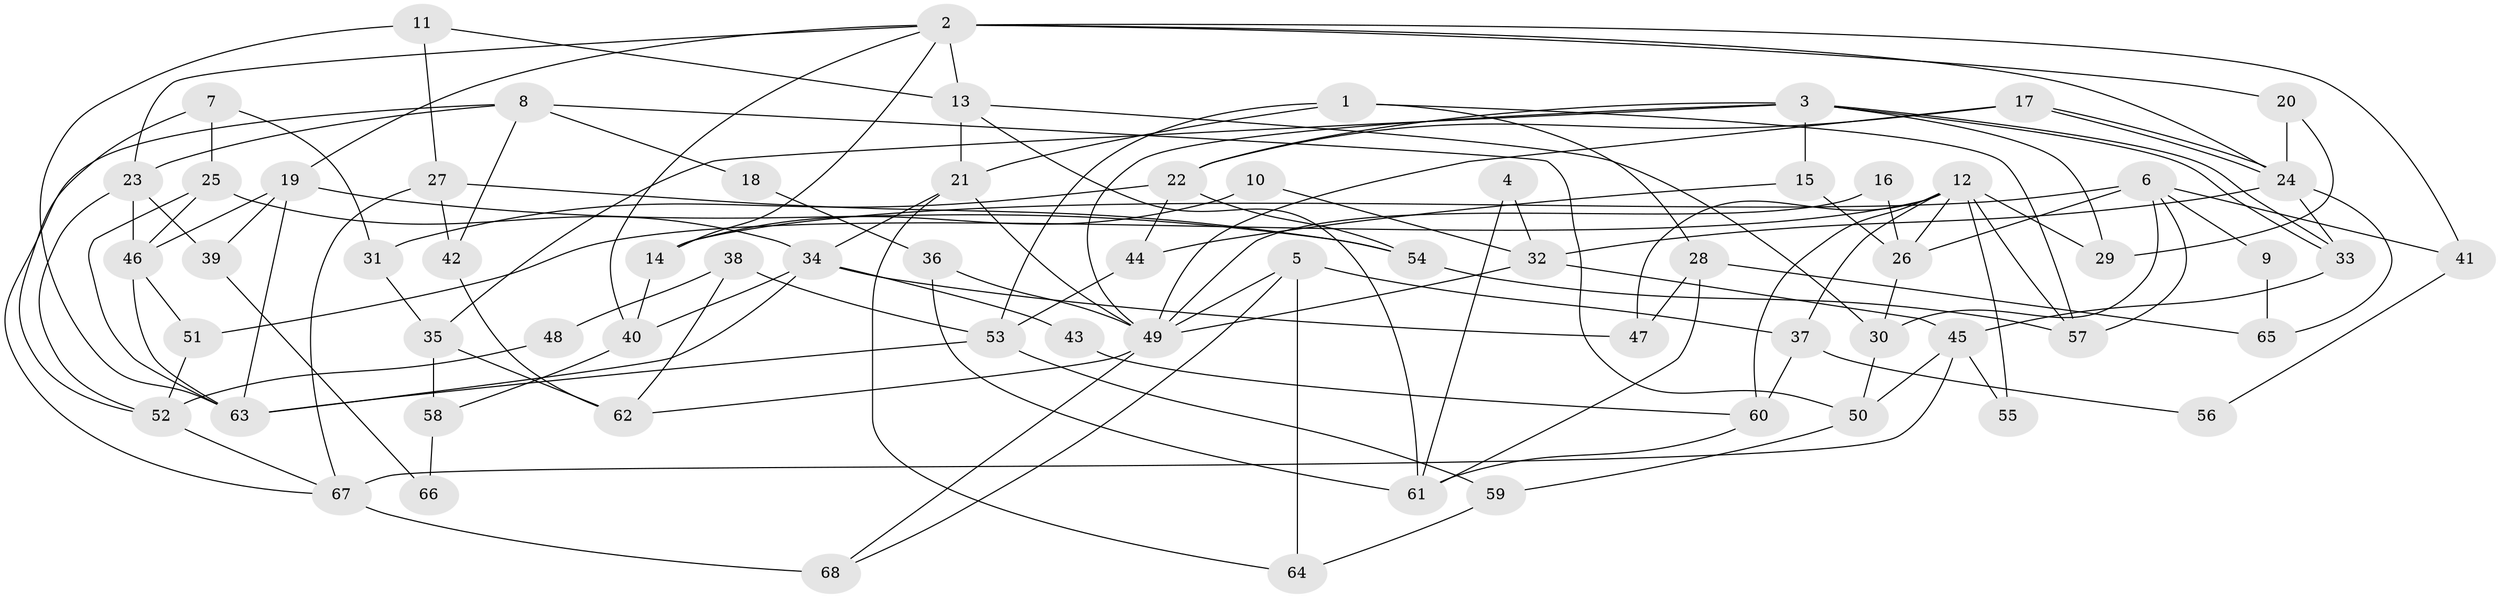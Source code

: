 // coarse degree distribution, {10: 0.02040816326530612, 8: 0.061224489795918366, 4: 0.24489795918367346, 3: 0.20408163265306123, 6: 0.02040816326530612, 2: 0.24489795918367346, 9: 0.04081632653061224, 5: 0.14285714285714285, 7: 0.02040816326530612}
// Generated by graph-tools (version 1.1) at 2025/51/03/04/25 22:51:23]
// undirected, 68 vertices, 136 edges
graph export_dot {
  node [color=gray90,style=filled];
  1;
  2;
  3;
  4;
  5;
  6;
  7;
  8;
  9;
  10;
  11;
  12;
  13;
  14;
  15;
  16;
  17;
  18;
  19;
  20;
  21;
  22;
  23;
  24;
  25;
  26;
  27;
  28;
  29;
  30;
  31;
  32;
  33;
  34;
  35;
  36;
  37;
  38;
  39;
  40;
  41;
  42;
  43;
  44;
  45;
  46;
  47;
  48;
  49;
  50;
  51;
  52;
  53;
  54;
  55;
  56;
  57;
  58;
  59;
  60;
  61;
  62;
  63;
  64;
  65;
  66;
  67;
  68;
  1 -- 21;
  1 -- 57;
  1 -- 28;
  1 -- 53;
  2 -- 19;
  2 -- 13;
  2 -- 14;
  2 -- 20;
  2 -- 23;
  2 -- 24;
  2 -- 40;
  2 -- 41;
  3 -- 29;
  3 -- 33;
  3 -- 33;
  3 -- 15;
  3 -- 22;
  3 -- 35;
  3 -- 49;
  4 -- 32;
  4 -- 61;
  5 -- 37;
  5 -- 49;
  5 -- 64;
  5 -- 68;
  6 -- 26;
  6 -- 14;
  6 -- 9;
  6 -- 30;
  6 -- 41;
  6 -- 57;
  7 -- 25;
  7 -- 52;
  7 -- 31;
  8 -- 23;
  8 -- 50;
  8 -- 18;
  8 -- 42;
  8 -- 67;
  9 -- 65;
  10 -- 14;
  10 -- 32;
  11 -- 63;
  11 -- 27;
  11 -- 13;
  12 -- 57;
  12 -- 26;
  12 -- 29;
  12 -- 37;
  12 -- 47;
  12 -- 51;
  12 -- 55;
  12 -- 60;
  13 -- 30;
  13 -- 21;
  13 -- 61;
  14 -- 40;
  15 -- 44;
  15 -- 26;
  16 -- 26;
  16 -- 49;
  17 -- 49;
  17 -- 24;
  17 -- 24;
  17 -- 22;
  18 -- 36;
  19 -- 63;
  19 -- 54;
  19 -- 39;
  19 -- 46;
  20 -- 24;
  20 -- 29;
  21 -- 49;
  21 -- 34;
  21 -- 64;
  22 -- 31;
  22 -- 44;
  22 -- 54;
  23 -- 46;
  23 -- 39;
  23 -- 52;
  24 -- 32;
  24 -- 33;
  24 -- 65;
  25 -- 34;
  25 -- 46;
  25 -- 63;
  26 -- 30;
  27 -- 67;
  27 -- 42;
  27 -- 54;
  28 -- 47;
  28 -- 61;
  28 -- 65;
  30 -- 50;
  31 -- 35;
  32 -- 45;
  32 -- 49;
  33 -- 45;
  34 -- 63;
  34 -- 40;
  34 -- 43;
  34 -- 47;
  35 -- 58;
  35 -- 62;
  36 -- 49;
  36 -- 61;
  37 -- 60;
  37 -- 56;
  38 -- 53;
  38 -- 62;
  38 -- 48;
  39 -- 66;
  40 -- 58;
  41 -- 56;
  42 -- 62;
  43 -- 60;
  44 -- 53;
  45 -- 67;
  45 -- 50;
  45 -- 55;
  46 -- 51;
  46 -- 63;
  48 -- 52;
  49 -- 62;
  49 -- 68;
  50 -- 59;
  51 -- 52;
  52 -- 67;
  53 -- 63;
  53 -- 59;
  54 -- 57;
  58 -- 66;
  59 -- 64;
  60 -- 61;
  67 -- 68;
}

